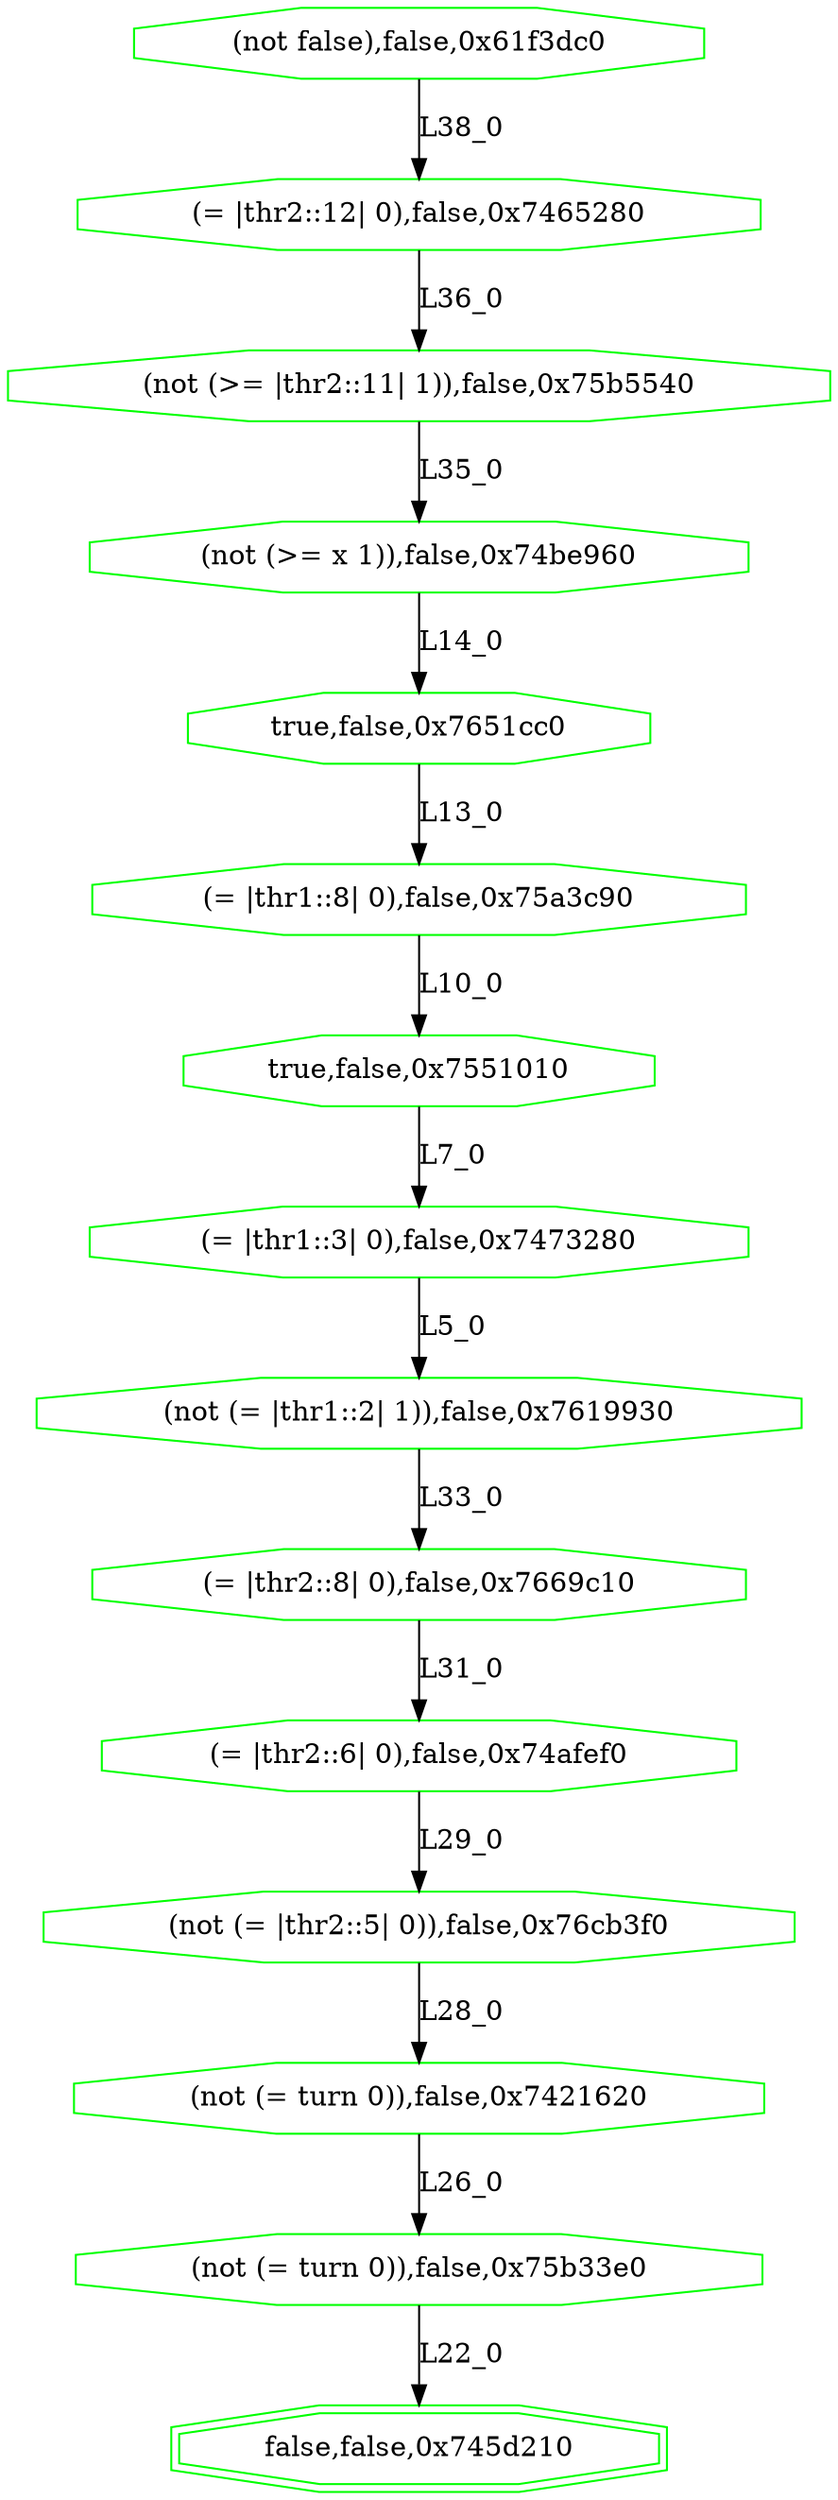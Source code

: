 digraph G {
0[label="(not false),false,0x61f3dc0", color=green,shape=octagon];
1[label="(= |thr2::12| 0),false,0x7465280", color=green,shape=octagon];
2[label="(not (>= |thr2::11| 1)),false,0x75b5540", color=green,shape=octagon];
3[label="(not (>= x 1)),false,0x74be960", color=green,shape=octagon];
4[label="true,false,0x7651cc0", color=green,shape=octagon];
5[label="(= |thr1::8| 0),false,0x75a3c90", color=green,shape=octagon];
6[label="true,false,0x7551010", color=green,shape=octagon];
7[label="(= |thr1::3| 0),false,0x7473280", color=green,shape=octagon];
8[label="(not (= |thr1::2| 1)),false,0x7619930", color=green,shape=octagon];
9[label="(= |thr2::8| 0),false,0x7669c10", color=green,shape=octagon];
10[label="(= |thr2::6| 0),false,0x74afef0", color=green,shape=octagon];
11[label="(not (= |thr2::5| 0)),false,0x76cb3f0", color=green,shape=octagon];
12[label="(not (= turn 0)),false,0x7421620", color=green,shape=octagon];
13[label="(not (= turn 0)),false,0x75b33e0", color=green,shape=octagon];
14[label="false,false,0x745d210", color=green,shape=doubleoctagon];
0->1 [label="L38_0"];
1->2 [label="L36_0"];
2->3 [label="L35_0"];
3->4 [label="L14_0"];
4->5 [label="L13_0"];
5->6 [label="L10_0"];
6->7 [label="L7_0"];
7->8 [label="L5_0"];
8->9 [label="L33_0"];
9->10 [label="L31_0"];
10->11 [label="L29_0"];
11->12 [label="L28_0"];
12->13 [label="L26_0"];
13->14 [label="L22_0"];
}
